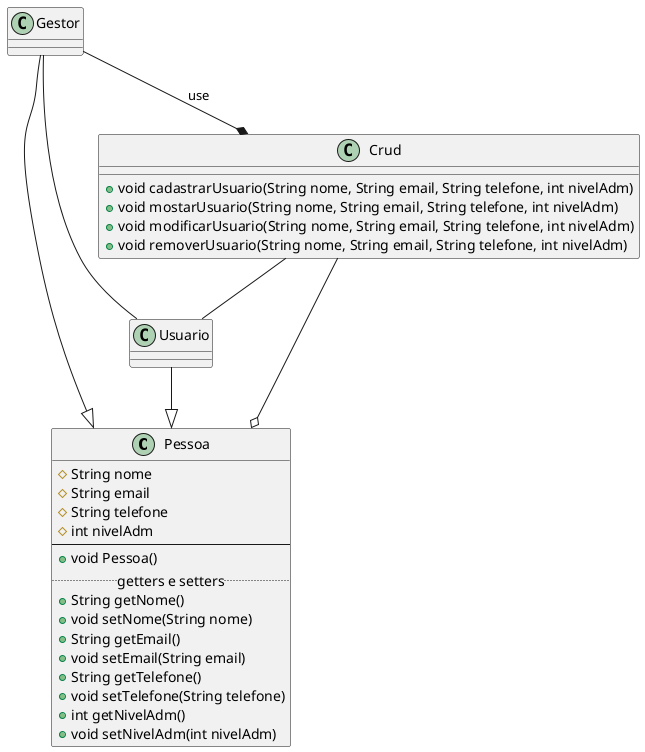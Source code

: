 @startuml

    Class Pessoa {
        # String nome
        # String email
        # String telefone
        # int nivelAdm
        --
        + void Pessoa()
        .. getters e setters ..
        + String getNome()
        + void setNome(String nome)
        + String getEmail()
        + void setEmail(String email)
        + String getTelefone()
        + void setTelefone(String telefone)
        + int getNivelAdm()
        + void setNivelAdm(int nivelAdm)
    } 

    Class Usuario{  

    }
    Class Gestor{

    }
    Class Crud{
        + void cadastrarUsuario(String nome, String email, String telefone, int nivelAdm)
        + void mostarUsuario(String nome, String email, String telefone, int nivelAdm)
        + void modificarUsuario(String nome, String email, String telefone, int nivelAdm)
        + void removerUsuario(String nome, String email, String telefone, int nivelAdm)
    }

    Usuario --|> Pessoa
    Gestor --|> Pessoa
    Gestor -- Usuario
    Gestor --* Crud : use
    Crud --o Pessoa
    Crud -- Usuario

@enduml